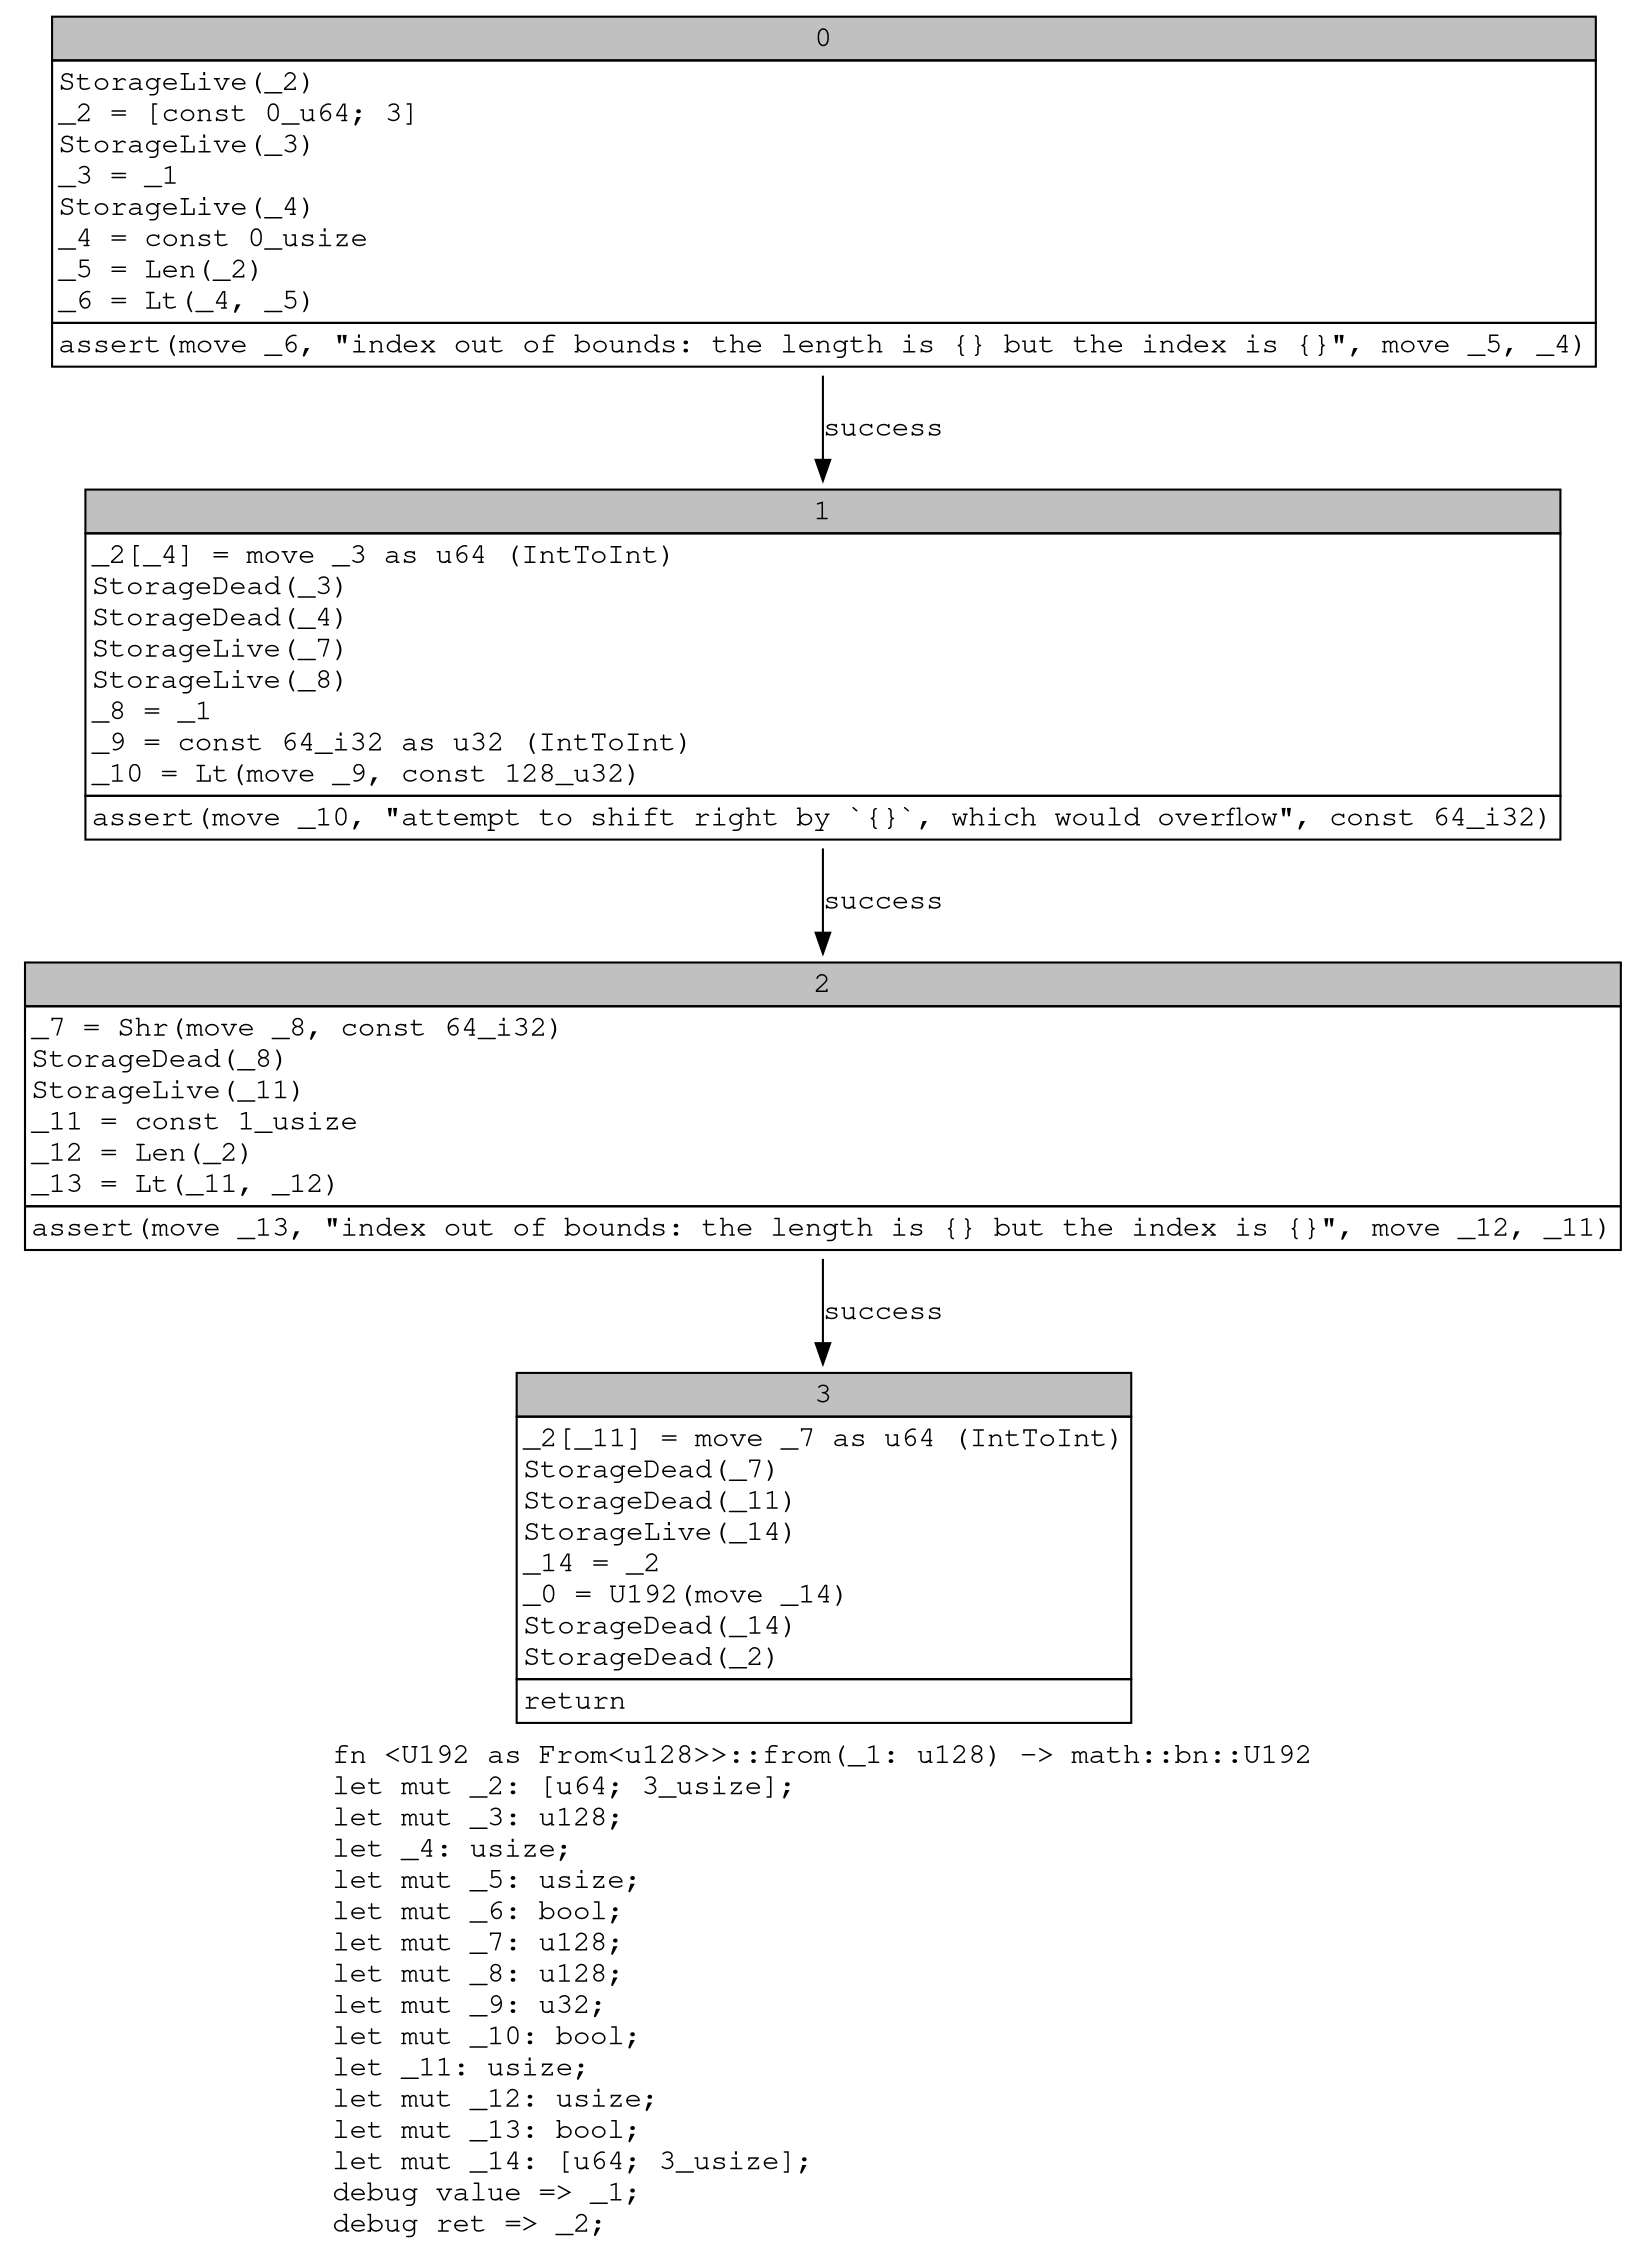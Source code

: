 digraph Mir_0_14446 {
    graph [fontname="Courier, monospace"];
    node [fontname="Courier, monospace"];
    edge [fontname="Courier, monospace"];
    label=<fn &lt;U192 as From&lt;u128&gt;&gt;::from(_1: u128) -&gt; math::bn::U192<br align="left"/>let mut _2: [u64; 3_usize];<br align="left"/>let mut _3: u128;<br align="left"/>let _4: usize;<br align="left"/>let mut _5: usize;<br align="left"/>let mut _6: bool;<br align="left"/>let mut _7: u128;<br align="left"/>let mut _8: u128;<br align="left"/>let mut _9: u32;<br align="left"/>let mut _10: bool;<br align="left"/>let _11: usize;<br align="left"/>let mut _12: usize;<br align="left"/>let mut _13: bool;<br align="left"/>let mut _14: [u64; 3_usize];<br align="left"/>debug value =&gt; _1;<br align="left"/>debug ret =&gt; _2;<br align="left"/>>;
    bb0__0_14446 [shape="none", label=<<table border="0" cellborder="1" cellspacing="0"><tr><td bgcolor="gray" align="center" colspan="1">0</td></tr><tr><td align="left" balign="left">StorageLive(_2)<br/>_2 = [const 0_u64; 3]<br/>StorageLive(_3)<br/>_3 = _1<br/>StorageLive(_4)<br/>_4 = const 0_usize<br/>_5 = Len(_2)<br/>_6 = Lt(_4, _5)<br/></td></tr><tr><td align="left">assert(move _6, &quot;index out of bounds: the length is {} but the index is {}&quot;, move _5, _4)</td></tr></table>>];
    bb1__0_14446 [shape="none", label=<<table border="0" cellborder="1" cellspacing="0"><tr><td bgcolor="gray" align="center" colspan="1">1</td></tr><tr><td align="left" balign="left">_2[_4] = move _3 as u64 (IntToInt)<br/>StorageDead(_3)<br/>StorageDead(_4)<br/>StorageLive(_7)<br/>StorageLive(_8)<br/>_8 = _1<br/>_9 = const 64_i32 as u32 (IntToInt)<br/>_10 = Lt(move _9, const 128_u32)<br/></td></tr><tr><td align="left">assert(move _10, &quot;attempt to shift right by `{}`, which would overflow&quot;, const 64_i32)</td></tr></table>>];
    bb2__0_14446 [shape="none", label=<<table border="0" cellborder="1" cellspacing="0"><tr><td bgcolor="gray" align="center" colspan="1">2</td></tr><tr><td align="left" balign="left">_7 = Shr(move _8, const 64_i32)<br/>StorageDead(_8)<br/>StorageLive(_11)<br/>_11 = const 1_usize<br/>_12 = Len(_2)<br/>_13 = Lt(_11, _12)<br/></td></tr><tr><td align="left">assert(move _13, &quot;index out of bounds: the length is {} but the index is {}&quot;, move _12, _11)</td></tr></table>>];
    bb3__0_14446 [shape="none", label=<<table border="0" cellborder="1" cellspacing="0"><tr><td bgcolor="gray" align="center" colspan="1">3</td></tr><tr><td align="left" balign="left">_2[_11] = move _7 as u64 (IntToInt)<br/>StorageDead(_7)<br/>StorageDead(_11)<br/>StorageLive(_14)<br/>_14 = _2<br/>_0 = U192(move _14)<br/>StorageDead(_14)<br/>StorageDead(_2)<br/></td></tr><tr><td align="left">return</td></tr></table>>];
    bb0__0_14446 -> bb1__0_14446 [label="success"];
    bb1__0_14446 -> bb2__0_14446 [label="success"];
    bb2__0_14446 -> bb3__0_14446 [label="success"];
}
